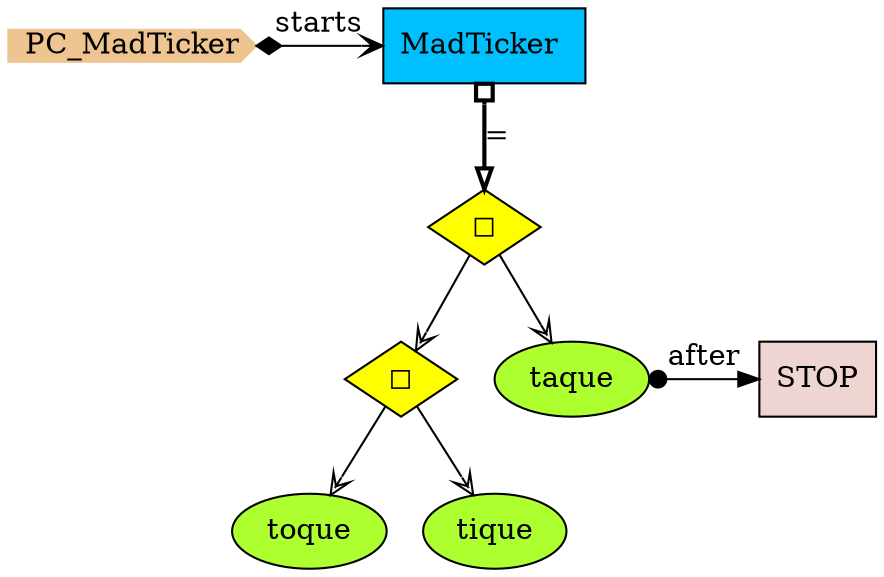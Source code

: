 digraph {
StartN_ [shape = cds,color=burlywood2,style=filled,height=.2,width=.2, label =PC_MadTicker];
OpCT2 [shape=diamond,fillcolor=yellow,style = filled,label="◻︎"];
STOP [shape=box,fillcolor=mistyrose2,style = filled,label="STOP"];
toque [shape=ellipse,fillcolor=greenyellow,style = filled,label="toque"];
tique [shape=ellipse,fillcolor=greenyellow,style = filled,label="tique"];
taque [shape=ellipse,fillcolor=greenyellow,style = filled,label="taque"];
OpCT [shape=diamond,fillcolor=yellow,style = filled,label="◻︎"];
MadTicker [shape=box,fillcolor=deepskyblue,style = filled,label="MadTicker "];

{rank=min;StartN_,MadTicker}
{rank=same;taque,STOP}

OpCT2->toque[arrowhead="vee",fillcolor=white];
OpCT2->tique[arrowhead="vee",fillcolor=white];
taque->STOP[arrowtail=dot,dir=both,label="after"];
OpCT->taque[arrowhead="vee",fillcolor=white];
OpCT->OpCT2[arrowhead="vee",fillcolor=white];
StartN_->MadTicker[arrowhead="open",arrowtail=diamond,dir=both,label="starts"];
MadTicker->OpCT[arrowhead="onormal",dir=both,arrowtail=obox,penwidth=2,label="="];
}